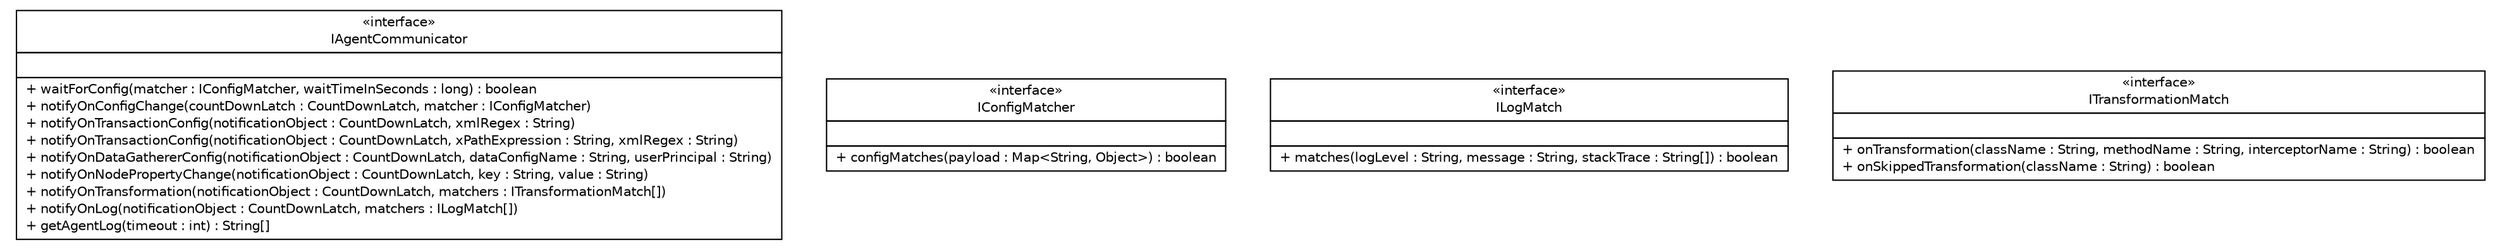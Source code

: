 #!/usr/local/bin/dot
#
# Class diagram 
# Generated by UMLGraph version 5.4 (http://www.umlgraph.org/)
#

digraph G {
	edge [fontname="Helvetica",fontsize=10,labelfontname="Helvetica",labelfontsize=10];
	node [fontname="Helvetica",fontsize=10,shape=plaintext];
	nodesep=0.25;
	ranksep=0.5;
	// com.appdynamics.apm.appagent.api.debug.IAgentCommunicator
	c11 [label=<<table title="com.appdynamics.apm.appagent.api.debug.IAgentCommunicator" border="0" cellborder="1" cellspacing="0" cellpadding="2" port="p" href="./IAgentCommunicator.html">
		<tr><td><table border="0" cellspacing="0" cellpadding="1">
<tr><td align="center" balign="center"> &#171;interface&#187; </td></tr>
<tr><td align="center" balign="center"> IAgentCommunicator </td></tr>
		</table></td></tr>
		<tr><td><table border="0" cellspacing="0" cellpadding="1">
<tr><td align="left" balign="left">  </td></tr>
		</table></td></tr>
		<tr><td><table border="0" cellspacing="0" cellpadding="1">
<tr><td align="left" balign="left"> + waitForConfig(matcher : IConfigMatcher, waitTimeInSeconds : long) : boolean </td></tr>
<tr><td align="left" balign="left"> + notifyOnConfigChange(countDownLatch : CountDownLatch, matcher : IConfigMatcher) </td></tr>
<tr><td align="left" balign="left"> + notifyOnTransactionConfig(notificationObject : CountDownLatch, xmlRegex : String) </td></tr>
<tr><td align="left" balign="left"> + notifyOnTransactionConfig(notificationObject : CountDownLatch, xPathExpression : String, xmlRegex : String) </td></tr>
<tr><td align="left" balign="left"> + notifyOnDataGathererConfig(notificationObject : CountDownLatch, dataConfigName : String, userPrincipal : String) </td></tr>
<tr><td align="left" balign="left"> + notifyOnNodePropertyChange(notificationObject : CountDownLatch, key : String, value : String) </td></tr>
<tr><td align="left" balign="left"> + notifyOnTransformation(notificationObject : CountDownLatch, matchers : ITransformationMatch[]) </td></tr>
<tr><td align="left" balign="left"> + notifyOnLog(notificationObject : CountDownLatch, matchers : ILogMatch[]) </td></tr>
<tr><td align="left" balign="left"> + getAgentLog(timeout : int) : String[] </td></tr>
		</table></td></tr>
		</table>>, URL="./IAgentCommunicator.html", fontname="Helvetica", fontcolor="black", fontsize=10.0];
	// com.appdynamics.apm.appagent.api.debug.IConfigMatcher
	c12 [label=<<table title="com.appdynamics.apm.appagent.api.debug.IConfigMatcher" border="0" cellborder="1" cellspacing="0" cellpadding="2" port="p" href="./IConfigMatcher.html">
		<tr><td><table border="0" cellspacing="0" cellpadding="1">
<tr><td align="center" balign="center"> &#171;interface&#187; </td></tr>
<tr><td align="center" balign="center"> IConfigMatcher </td></tr>
		</table></td></tr>
		<tr><td><table border="0" cellspacing="0" cellpadding="1">
<tr><td align="left" balign="left">  </td></tr>
		</table></td></tr>
		<tr><td><table border="0" cellspacing="0" cellpadding="1">
<tr><td align="left" balign="left"> + configMatches(payload : Map&lt;String, Object&gt;) : boolean </td></tr>
		</table></td></tr>
		</table>>, URL="./IConfigMatcher.html", fontname="Helvetica", fontcolor="black", fontsize=10.0];
	// com.appdynamics.apm.appagent.api.debug.ILogMatch
	c13 [label=<<table title="com.appdynamics.apm.appagent.api.debug.ILogMatch" border="0" cellborder="1" cellspacing="0" cellpadding="2" port="p" href="./ILogMatch.html">
		<tr><td><table border="0" cellspacing="0" cellpadding="1">
<tr><td align="center" balign="center"> &#171;interface&#187; </td></tr>
<tr><td align="center" balign="center"> ILogMatch </td></tr>
		</table></td></tr>
		<tr><td><table border="0" cellspacing="0" cellpadding="1">
<tr><td align="left" balign="left">  </td></tr>
		</table></td></tr>
		<tr><td><table border="0" cellspacing="0" cellpadding="1">
<tr><td align="left" balign="left"> + matches(logLevel : String, message : String, stackTrace : String[]) : boolean </td></tr>
		</table></td></tr>
		</table>>, URL="./ILogMatch.html", fontname="Helvetica", fontcolor="black", fontsize=10.0];
	// com.appdynamics.apm.appagent.api.debug.ITransformationMatch
	c14 [label=<<table title="com.appdynamics.apm.appagent.api.debug.ITransformationMatch" border="0" cellborder="1" cellspacing="0" cellpadding="2" port="p" href="./ITransformationMatch.html">
		<tr><td><table border="0" cellspacing="0" cellpadding="1">
<tr><td align="center" balign="center"> &#171;interface&#187; </td></tr>
<tr><td align="center" balign="center"> ITransformationMatch </td></tr>
		</table></td></tr>
		<tr><td><table border="0" cellspacing="0" cellpadding="1">
<tr><td align="left" balign="left">  </td></tr>
		</table></td></tr>
		<tr><td><table border="0" cellspacing="0" cellpadding="1">
<tr><td align="left" balign="left"> + onTransformation(className : String, methodName : String, interceptorName : String) : boolean </td></tr>
<tr><td align="left" balign="left"> + onSkippedTransformation(className : String) : boolean </td></tr>
		</table></td></tr>
		</table>>, URL="./ITransformationMatch.html", fontname="Helvetica", fontcolor="black", fontsize=10.0];
}

